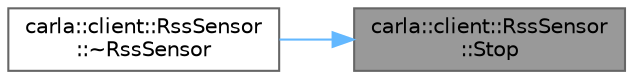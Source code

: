 digraph "carla::client::RssSensor::Stop"
{
 // INTERACTIVE_SVG=YES
 // LATEX_PDF_SIZE
  bgcolor="transparent";
  edge [fontname=Helvetica,fontsize=10,labelfontname=Helvetica,labelfontsize=10];
  node [fontname=Helvetica,fontsize=10,shape=box,height=0.2,width=0.4];
  rankdir="RL";
  Node1 [id="Node000001",label="carla::client::RssSensor\l::Stop",height=0.2,width=0.4,color="gray40", fillcolor="grey60", style="filled", fontcolor="black",tooltip="Stop listening for new measurements."];
  Node1 -> Node2 [id="edge1_Node000001_Node000002",dir="back",color="steelblue1",style="solid",tooltip=" "];
  Node2 [id="Node000002",label="carla::client::RssSensor\l::~RssSensor",height=0.2,width=0.4,color="grey40", fillcolor="white", style="filled",URL="$d7/db6/classcarla_1_1client_1_1RssSensor.html#a4374f932e9cc6e726d7cbf98a7006cc9",tooltip="destructor"];
}
